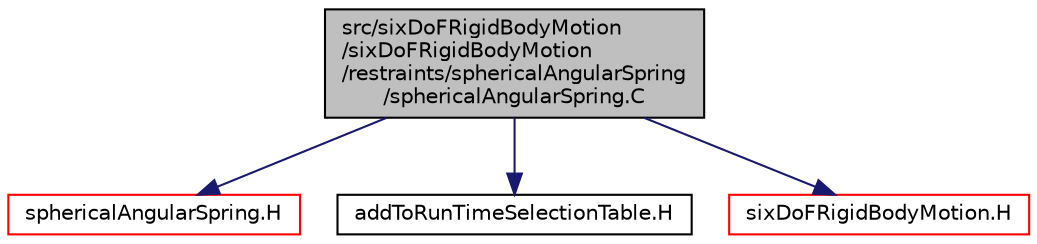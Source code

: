 digraph "src/sixDoFRigidBodyMotion/sixDoFRigidBodyMotion/restraints/sphericalAngularSpring/sphericalAngularSpring.C"
{
  bgcolor="transparent";
  edge [fontname="Helvetica",fontsize="10",labelfontname="Helvetica",labelfontsize="10"];
  node [fontname="Helvetica",fontsize="10",shape=record];
  Node0 [label="src/sixDoFRigidBodyMotion\l/sixDoFRigidBodyMotion\l/restraints/sphericalAngularSpring\l/sphericalAngularSpring.C",height=0.2,width=0.4,color="black", fillcolor="grey75", style="filled", fontcolor="black"];
  Node0 -> Node1 [color="midnightblue",fontsize="10",style="solid",fontname="Helvetica"];
  Node1 [label="sphericalAngularSpring.H",height=0.2,width=0.4,color="red",URL="$a15308.html"];
  Node0 -> Node187 [color="midnightblue",fontsize="10",style="solid",fontname="Helvetica"];
  Node187 [label="addToRunTimeSelectionTable.H",height=0.2,width=0.4,color="black",URL="$a09989.html",tooltip="Macros for easy insertion into run-time selection tables. "];
  Node0 -> Node188 [color="midnightblue",fontsize="10",style="solid",fontname="Helvetica"];
  Node188 [label="sixDoFRigidBodyMotion.H",height=0.2,width=0.4,color="red",URL="$a15320.html"];
}
